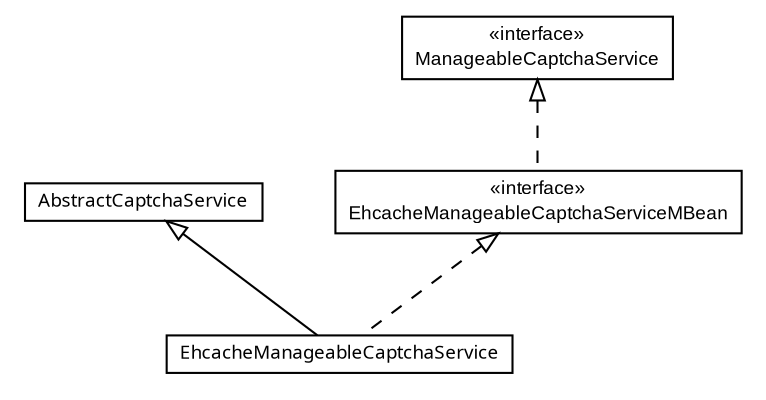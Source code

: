 #!/usr/local/bin/dot
#
# Class diagram 
# Generated by UmlGraph version 4.6 (http://www.spinellis.gr/sw/umlgraph)
#

digraph G {
	edge [fontname="arial",fontsize=10,labelfontname="arial",labelfontsize=10];
	node [fontname="arial",fontsize=10,shape=plaintext];
	// com.octo.captcha.service.EhcacheManageableCaptchaServiceMBean
	c7 [label=<<table border="0" cellborder="1" cellspacing="0" cellpadding="2" port="p" href="./EhcacheManageableCaptchaServiceMBean.html">
		<tr><td><table border="0" cellspacing="0" cellpadding="1">
			<tr><td> &laquo;interface&raquo; </td></tr>
			<tr><td> EhcacheManageableCaptchaServiceMBean </td></tr>
		</table></td></tr>
		</table>>, fontname="arial", fontcolor="black", fontsize=9.0];
	// com.octo.captcha.service.EhcacheManageableCaptchaService
	c8 [label=<<table border="0" cellborder="1" cellspacing="0" cellpadding="2" port="p" href="./EhcacheManageableCaptchaService.html">
		<tr><td><table border="0" cellspacing="0" cellpadding="1">
			<tr><td><font face="ariali"> EhcacheManageableCaptchaService </font></td></tr>
		</table></td></tr>
		</table>>, fontname="arial", fontcolor="black", fontsize=9.0];
	//com.octo.captcha.service.EhcacheManageableCaptchaServiceMBean implements com.octo.captcha.service.ManageableCaptchaService
	c11:p -> c7:p [dir=back,arrowtail=empty,style=dashed];
	//com.octo.captcha.service.EhcacheManageableCaptchaService extends com.octo.captcha.service.AbstractCaptchaService
	c12:p -> c8:p [dir=back,arrowtail=empty];
	//com.octo.captcha.service.EhcacheManageableCaptchaService implements com.octo.captcha.service.EhcacheManageableCaptchaServiceMBean
	c7:p -> c8:p [dir=back,arrowtail=empty,style=dashed];
	// com.octo.captcha.service.ManageableCaptchaService
	c11 [label=<<table border="0" cellborder="1" cellspacing="0" cellpadding="2" port="p" href="http://java.sun.com/j2se/1.4.2/docs/api/com/octo/captcha/service/ManageableCaptchaService.html">
		<tr><td><table border="0" cellspacing="0" cellpadding="1">
			<tr><td> &laquo;interface&raquo; </td></tr>
			<tr><td> ManageableCaptchaService </td></tr>
		</table></td></tr>
		</table>>, fontname="arial", fontcolor="black", fontsize=9.0];
	// com.octo.captcha.service.AbstractCaptchaService
	c12 [label=<<table border="0" cellborder="1" cellspacing="0" cellpadding="2" port="p" href="http://java.sun.com/j2se/1.4.2/docs/api/com/octo/captcha/service/AbstractCaptchaService.html">
		<tr><td><table border="0" cellspacing="0" cellpadding="1">
			<tr><td><font face="ariali"> AbstractCaptchaService </font></td></tr>
		</table></td></tr>
		</table>>, fontname="arial", fontcolor="black", fontsize=9.0];
}

